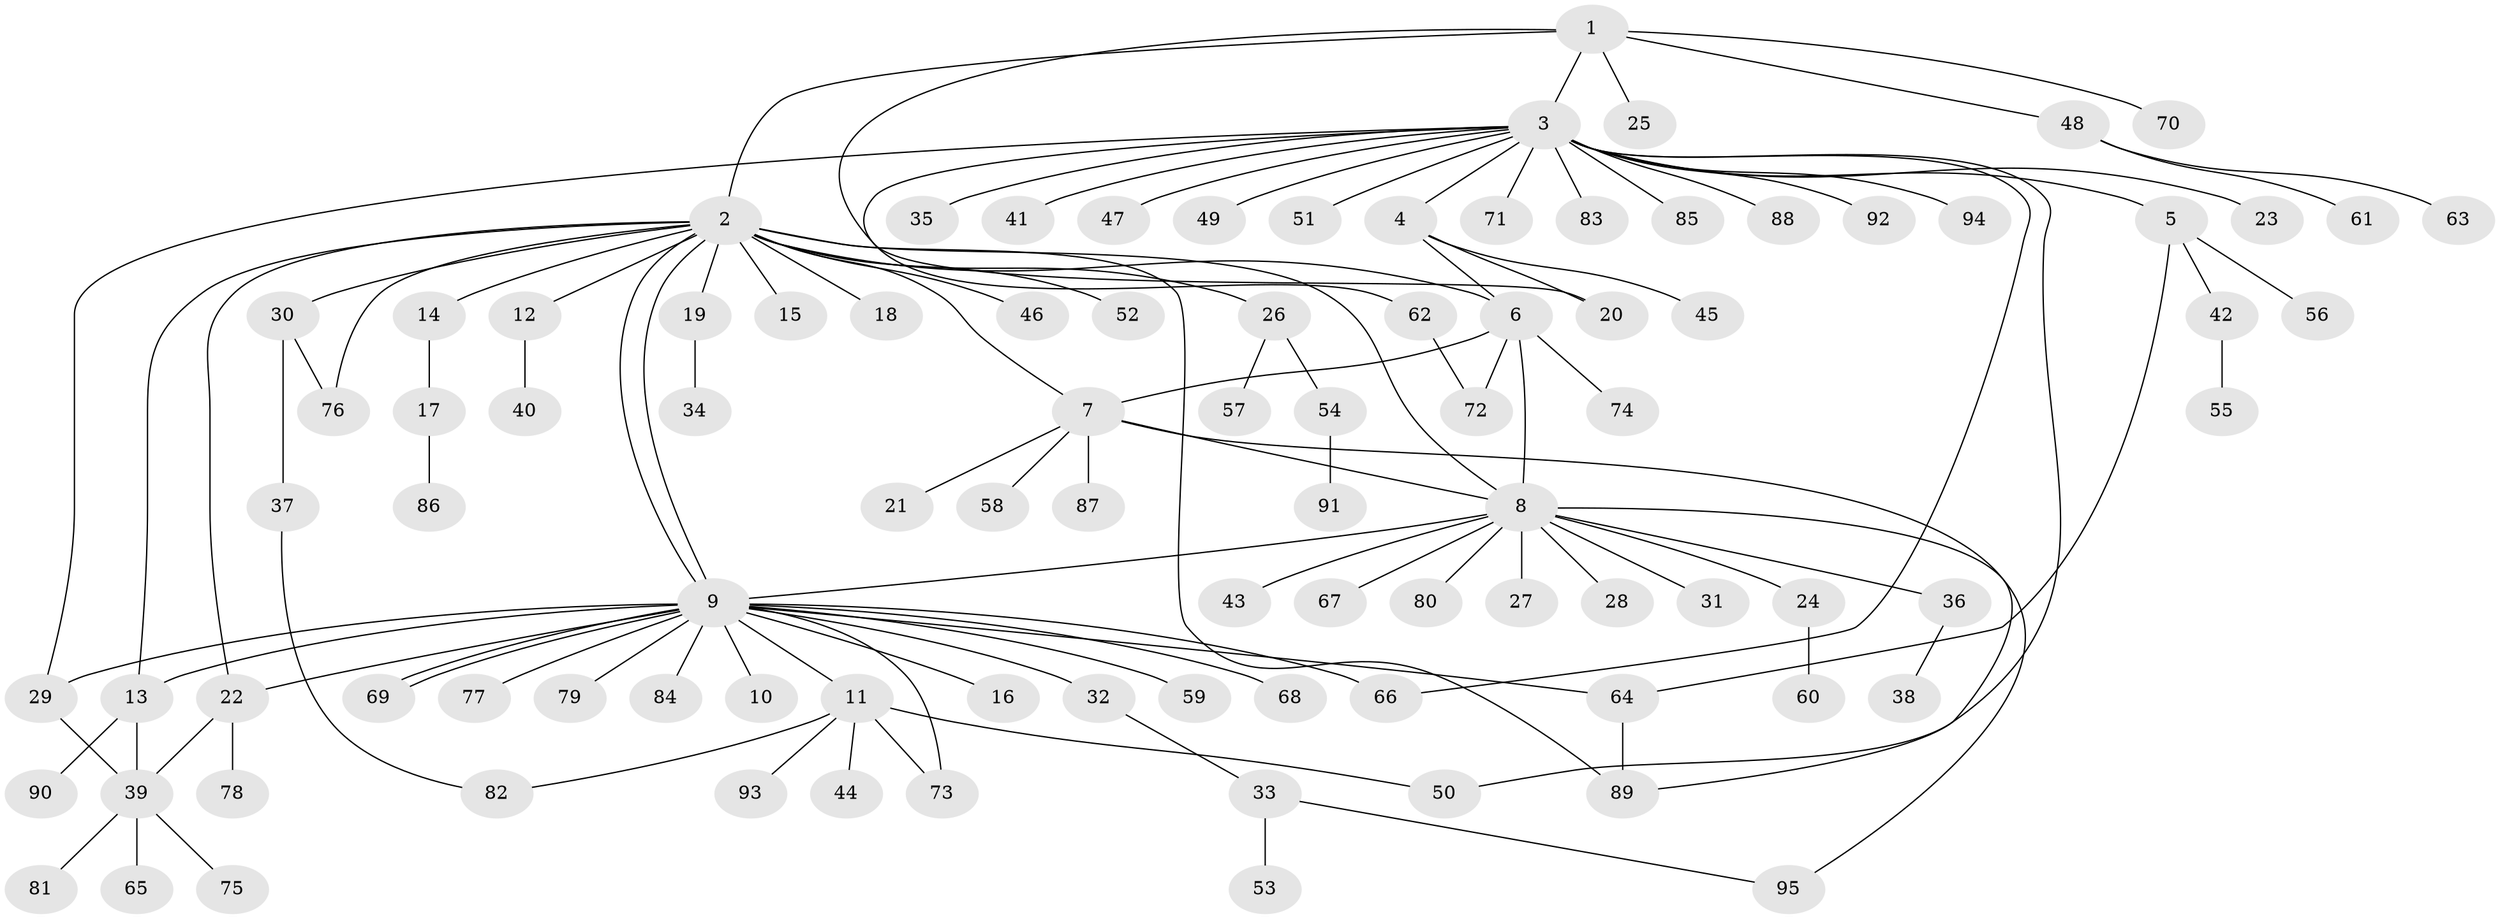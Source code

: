 // Generated by graph-tools (version 1.1) at 2025/14/03/09/25 04:14:26]
// undirected, 95 vertices, 117 edges
graph export_dot {
graph [start="1"]
  node [color=gray90,style=filled];
  1;
  2;
  3;
  4;
  5;
  6;
  7;
  8;
  9;
  10;
  11;
  12;
  13;
  14;
  15;
  16;
  17;
  18;
  19;
  20;
  21;
  22;
  23;
  24;
  25;
  26;
  27;
  28;
  29;
  30;
  31;
  32;
  33;
  34;
  35;
  36;
  37;
  38;
  39;
  40;
  41;
  42;
  43;
  44;
  45;
  46;
  47;
  48;
  49;
  50;
  51;
  52;
  53;
  54;
  55;
  56;
  57;
  58;
  59;
  60;
  61;
  62;
  63;
  64;
  65;
  66;
  67;
  68;
  69;
  70;
  71;
  72;
  73;
  74;
  75;
  76;
  77;
  78;
  79;
  80;
  81;
  82;
  83;
  84;
  85;
  86;
  87;
  88;
  89;
  90;
  91;
  92;
  93;
  94;
  95;
  1 -- 2;
  1 -- 3;
  1 -- 20;
  1 -- 25;
  1 -- 48;
  1 -- 70;
  2 -- 6;
  2 -- 7;
  2 -- 8;
  2 -- 9;
  2 -- 9;
  2 -- 12;
  2 -- 13;
  2 -- 14;
  2 -- 15;
  2 -- 18;
  2 -- 19;
  2 -- 22;
  2 -- 26;
  2 -- 30;
  2 -- 46;
  2 -- 52;
  2 -- 76;
  2 -- 89;
  3 -- 4;
  3 -- 5;
  3 -- 23;
  3 -- 29;
  3 -- 35;
  3 -- 41;
  3 -- 47;
  3 -- 49;
  3 -- 50;
  3 -- 51;
  3 -- 62;
  3 -- 66;
  3 -- 71;
  3 -- 83;
  3 -- 85;
  3 -- 88;
  3 -- 92;
  3 -- 94;
  4 -- 6;
  4 -- 20;
  4 -- 45;
  5 -- 42;
  5 -- 56;
  5 -- 64;
  6 -- 7;
  6 -- 8;
  6 -- 72;
  6 -- 74;
  7 -- 8;
  7 -- 21;
  7 -- 58;
  7 -- 87;
  7 -- 89;
  8 -- 9;
  8 -- 24;
  8 -- 27;
  8 -- 28;
  8 -- 31;
  8 -- 36;
  8 -- 43;
  8 -- 67;
  8 -- 80;
  8 -- 95;
  9 -- 10;
  9 -- 11;
  9 -- 13;
  9 -- 16;
  9 -- 22;
  9 -- 29;
  9 -- 32;
  9 -- 59;
  9 -- 64;
  9 -- 66;
  9 -- 68;
  9 -- 69;
  9 -- 69;
  9 -- 73;
  9 -- 77;
  9 -- 79;
  9 -- 84;
  11 -- 44;
  11 -- 50;
  11 -- 73;
  11 -- 82;
  11 -- 93;
  12 -- 40;
  13 -- 39;
  13 -- 90;
  14 -- 17;
  17 -- 86;
  19 -- 34;
  22 -- 39;
  22 -- 78;
  24 -- 60;
  26 -- 54;
  26 -- 57;
  29 -- 39;
  30 -- 37;
  30 -- 76;
  32 -- 33;
  33 -- 53;
  33 -- 95;
  36 -- 38;
  37 -- 82;
  39 -- 65;
  39 -- 75;
  39 -- 81;
  42 -- 55;
  48 -- 61;
  48 -- 63;
  54 -- 91;
  62 -- 72;
  64 -- 89;
}
